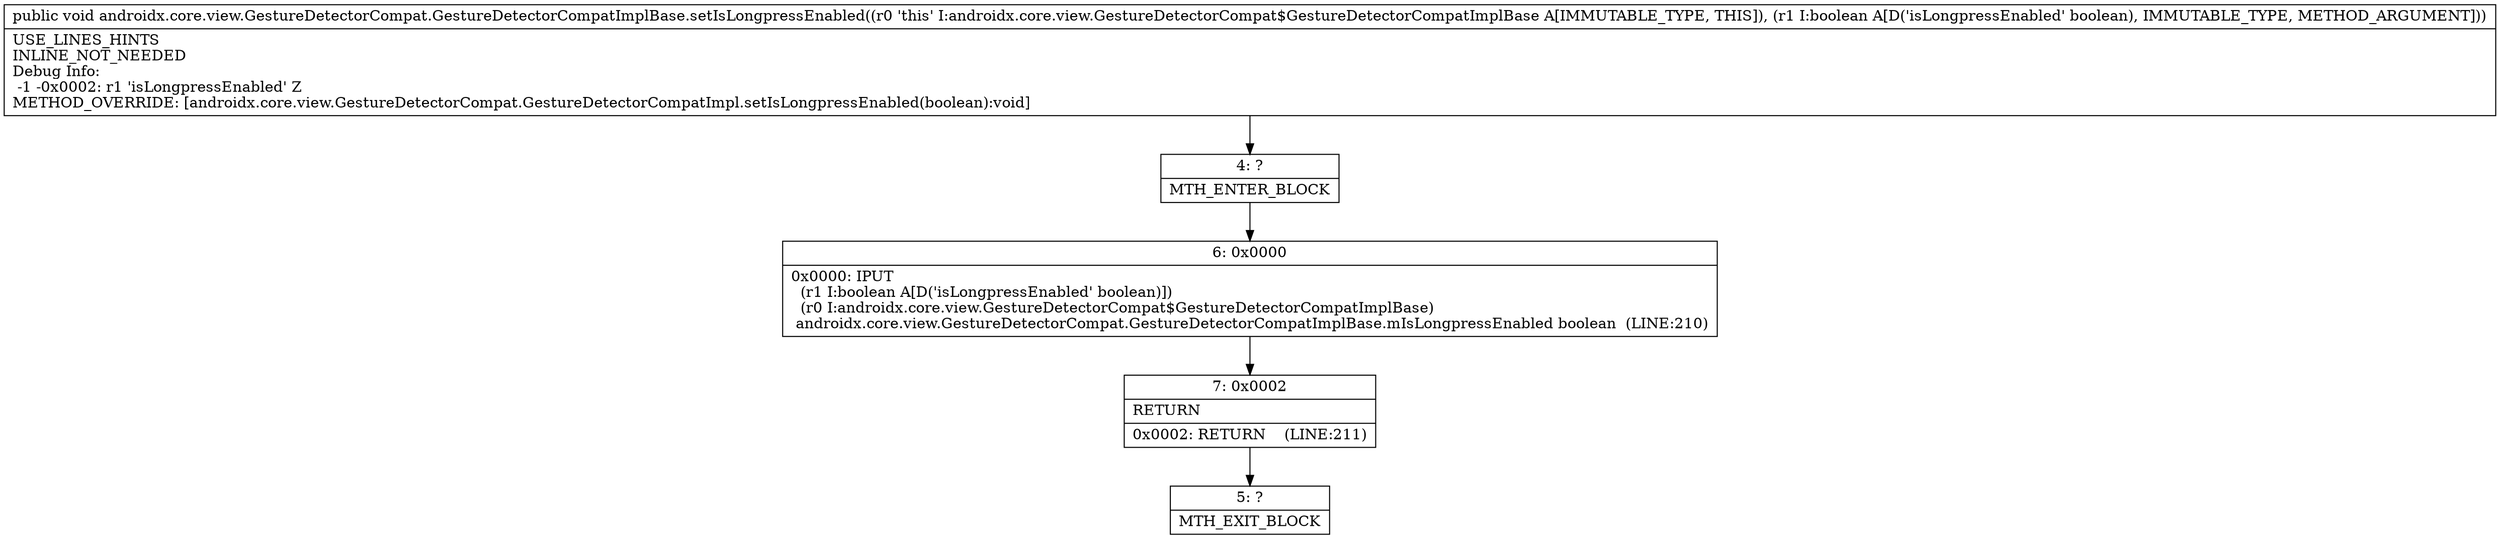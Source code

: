 digraph "CFG forandroidx.core.view.GestureDetectorCompat.GestureDetectorCompatImplBase.setIsLongpressEnabled(Z)V" {
Node_4 [shape=record,label="{4\:\ ?|MTH_ENTER_BLOCK\l}"];
Node_6 [shape=record,label="{6\:\ 0x0000|0x0000: IPUT  \l  (r1 I:boolean A[D('isLongpressEnabled' boolean)])\l  (r0 I:androidx.core.view.GestureDetectorCompat$GestureDetectorCompatImplBase)\l androidx.core.view.GestureDetectorCompat.GestureDetectorCompatImplBase.mIsLongpressEnabled boolean  (LINE:210)\l}"];
Node_7 [shape=record,label="{7\:\ 0x0002|RETURN\l|0x0002: RETURN    (LINE:211)\l}"];
Node_5 [shape=record,label="{5\:\ ?|MTH_EXIT_BLOCK\l}"];
MethodNode[shape=record,label="{public void androidx.core.view.GestureDetectorCompat.GestureDetectorCompatImplBase.setIsLongpressEnabled((r0 'this' I:androidx.core.view.GestureDetectorCompat$GestureDetectorCompatImplBase A[IMMUTABLE_TYPE, THIS]), (r1 I:boolean A[D('isLongpressEnabled' boolean), IMMUTABLE_TYPE, METHOD_ARGUMENT]))  | USE_LINES_HINTS\lINLINE_NOT_NEEDED\lDebug Info:\l  \-1 \-0x0002: r1 'isLongpressEnabled' Z\lMETHOD_OVERRIDE: [androidx.core.view.GestureDetectorCompat.GestureDetectorCompatImpl.setIsLongpressEnabled(boolean):void]\l}"];
MethodNode -> Node_4;Node_4 -> Node_6;
Node_6 -> Node_7;
Node_7 -> Node_5;
}

